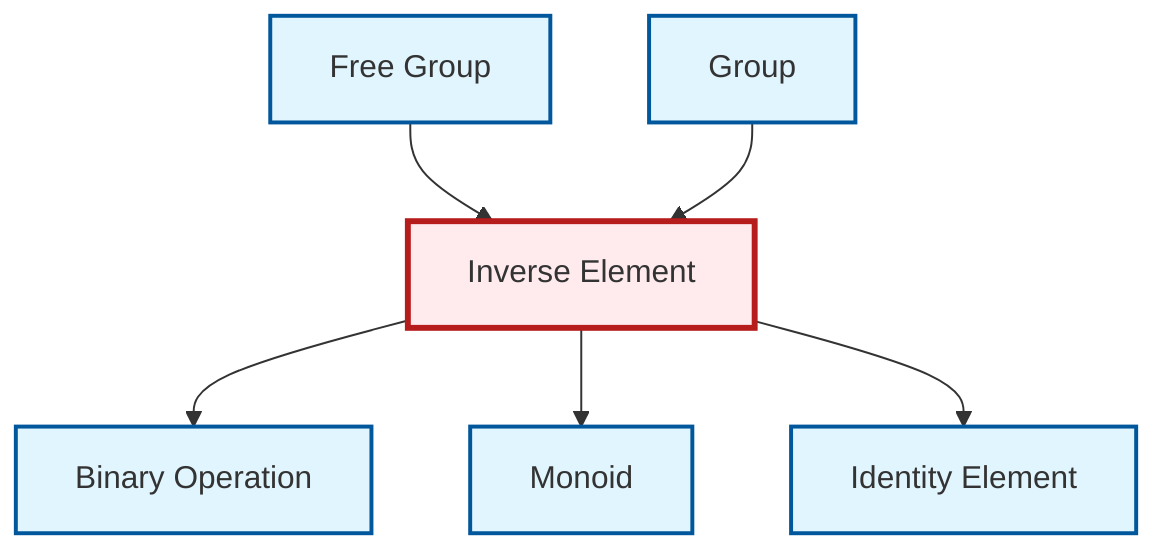 graph TD
    classDef definition fill:#e1f5fe,stroke:#01579b,stroke-width:2px
    classDef theorem fill:#f3e5f5,stroke:#4a148c,stroke-width:2px
    classDef axiom fill:#fff3e0,stroke:#e65100,stroke-width:2px
    classDef example fill:#e8f5e9,stroke:#1b5e20,stroke-width:2px
    classDef current fill:#ffebee,stroke:#b71c1c,stroke-width:3px
    def-group["Group"]:::definition
    def-monoid["Monoid"]:::definition
    def-inverse-element["Inverse Element"]:::definition
    def-free-group["Free Group"]:::definition
    def-identity-element["Identity Element"]:::definition
    def-binary-operation["Binary Operation"]:::definition
    def-free-group --> def-inverse-element
    def-group --> def-inverse-element
    def-inverse-element --> def-binary-operation
    def-inverse-element --> def-monoid
    def-inverse-element --> def-identity-element
    class def-inverse-element current